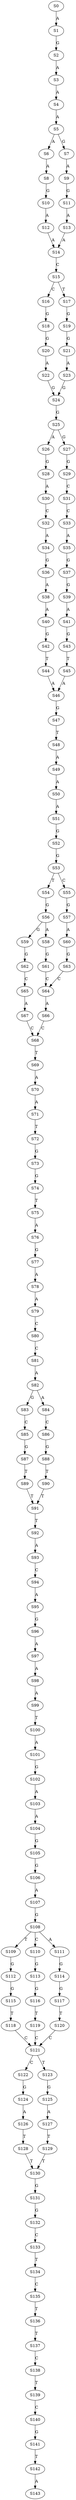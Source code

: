 strict digraph  {
	S0 -> S1 [ label = A ];
	S1 -> S2 [ label = G ];
	S2 -> S3 [ label = A ];
	S3 -> S4 [ label = A ];
	S4 -> S5 [ label = A ];
	S5 -> S6 [ label = A ];
	S5 -> S7 [ label = G ];
	S6 -> S8 [ label = A ];
	S7 -> S9 [ label = A ];
	S8 -> S10 [ label = G ];
	S9 -> S11 [ label = G ];
	S10 -> S12 [ label = A ];
	S11 -> S13 [ label = A ];
	S12 -> S14 [ label = A ];
	S13 -> S14 [ label = A ];
	S14 -> S15 [ label = C ];
	S15 -> S16 [ label = C ];
	S15 -> S17 [ label = T ];
	S16 -> S18 [ label = G ];
	S17 -> S19 [ label = G ];
	S18 -> S20 [ label = G ];
	S19 -> S21 [ label = G ];
	S20 -> S22 [ label = A ];
	S21 -> S23 [ label = A ];
	S22 -> S24 [ label = G ];
	S23 -> S24 [ label = G ];
	S24 -> S25 [ label = G ];
	S25 -> S26 [ label = A ];
	S25 -> S27 [ label = G ];
	S26 -> S28 [ label = G ];
	S27 -> S29 [ label = G ];
	S28 -> S30 [ label = A ];
	S29 -> S31 [ label = C ];
	S30 -> S32 [ label = C ];
	S31 -> S33 [ label = C ];
	S32 -> S34 [ label = A ];
	S33 -> S35 [ label = A ];
	S34 -> S36 [ label = G ];
	S35 -> S37 [ label = G ];
	S36 -> S38 [ label = A ];
	S37 -> S39 [ label = G ];
	S38 -> S40 [ label = A ];
	S39 -> S41 [ label = A ];
	S40 -> S42 [ label = G ];
	S41 -> S43 [ label = G ];
	S42 -> S44 [ label = T ];
	S43 -> S45 [ label = T ];
	S44 -> S46 [ label = A ];
	S45 -> S46 [ label = A ];
	S46 -> S47 [ label = G ];
	S47 -> S48 [ label = T ];
	S48 -> S49 [ label = A ];
	S49 -> S50 [ label = A ];
	S50 -> S51 [ label = A ];
	S51 -> S52 [ label = G ];
	S52 -> S53 [ label = G ];
	S53 -> S54 [ label = T ];
	S53 -> S55 [ label = C ];
	S54 -> S56 [ label = G ];
	S55 -> S57 [ label = G ];
	S56 -> S58 [ label = A ];
	S56 -> S59 [ label = G ];
	S57 -> S60 [ label = A ];
	S58 -> S61 [ label = G ];
	S59 -> S62 [ label = G ];
	S60 -> S63 [ label = G ];
	S61 -> S64 [ label = C ];
	S62 -> S65 [ label = C ];
	S63 -> S64 [ label = C ];
	S64 -> S66 [ label = A ];
	S65 -> S67 [ label = A ];
	S66 -> S68 [ label = C ];
	S67 -> S68 [ label = C ];
	S68 -> S69 [ label = T ];
	S69 -> S70 [ label = A ];
	S70 -> S71 [ label = A ];
	S71 -> S72 [ label = T ];
	S72 -> S73 [ label = G ];
	S73 -> S74 [ label = G ];
	S74 -> S75 [ label = T ];
	S75 -> S76 [ label = A ];
	S76 -> S77 [ label = G ];
	S77 -> S78 [ label = A ];
	S78 -> S79 [ label = A ];
	S79 -> S80 [ label = C ];
	S80 -> S81 [ label = C ];
	S81 -> S82 [ label = A ];
	S82 -> S83 [ label = G ];
	S82 -> S84 [ label = A ];
	S83 -> S85 [ label = C ];
	S84 -> S86 [ label = C ];
	S85 -> S87 [ label = G ];
	S86 -> S88 [ label = G ];
	S87 -> S89 [ label = T ];
	S88 -> S90 [ label = T ];
	S89 -> S91 [ label = T ];
	S90 -> S91 [ label = T ];
	S91 -> S92 [ label = T ];
	S92 -> S93 [ label = A ];
	S93 -> S94 [ label = C ];
	S94 -> S95 [ label = A ];
	S95 -> S96 [ label = G ];
	S96 -> S97 [ label = A ];
	S97 -> S98 [ label = A ];
	S98 -> S99 [ label = A ];
	S99 -> S100 [ label = T ];
	S100 -> S101 [ label = A ];
	S101 -> S102 [ label = G ];
	S102 -> S103 [ label = A ];
	S103 -> S104 [ label = A ];
	S104 -> S105 [ label = G ];
	S105 -> S106 [ label = G ];
	S106 -> S107 [ label = A ];
	S107 -> S108 [ label = G ];
	S108 -> S109 [ label = T ];
	S108 -> S110 [ label = C ];
	S108 -> S111 [ label = A ];
	S109 -> S112 [ label = G ];
	S110 -> S113 [ label = G ];
	S111 -> S114 [ label = G ];
	S112 -> S115 [ label = G ];
	S113 -> S116 [ label = G ];
	S114 -> S117 [ label = G ];
	S115 -> S118 [ label = T ];
	S116 -> S119 [ label = T ];
	S117 -> S120 [ label = T ];
	S118 -> S121 [ label = C ];
	S119 -> S121 [ label = C ];
	S120 -> S121 [ label = C ];
	S121 -> S122 [ label = C ];
	S121 -> S123 [ label = T ];
	S122 -> S124 [ label = G ];
	S123 -> S125 [ label = G ];
	S124 -> S126 [ label = A ];
	S125 -> S127 [ label = A ];
	S126 -> S128 [ label = T ];
	S127 -> S129 [ label = T ];
	S128 -> S130 [ label = T ];
	S129 -> S130 [ label = T ];
	S130 -> S131 [ label = G ];
	S131 -> S132 [ label = G ];
	S132 -> S133 [ label = C ];
	S133 -> S134 [ label = T ];
	S134 -> S135 [ label = C ];
	S135 -> S136 [ label = T ];
	S136 -> S137 [ label = T ];
	S137 -> S138 [ label = C ];
	S138 -> S139 [ label = T ];
	S139 -> S140 [ label = C ];
	S140 -> S141 [ label = G ];
	S141 -> S142 [ label = T ];
	S142 -> S143 [ label = A ];
}
